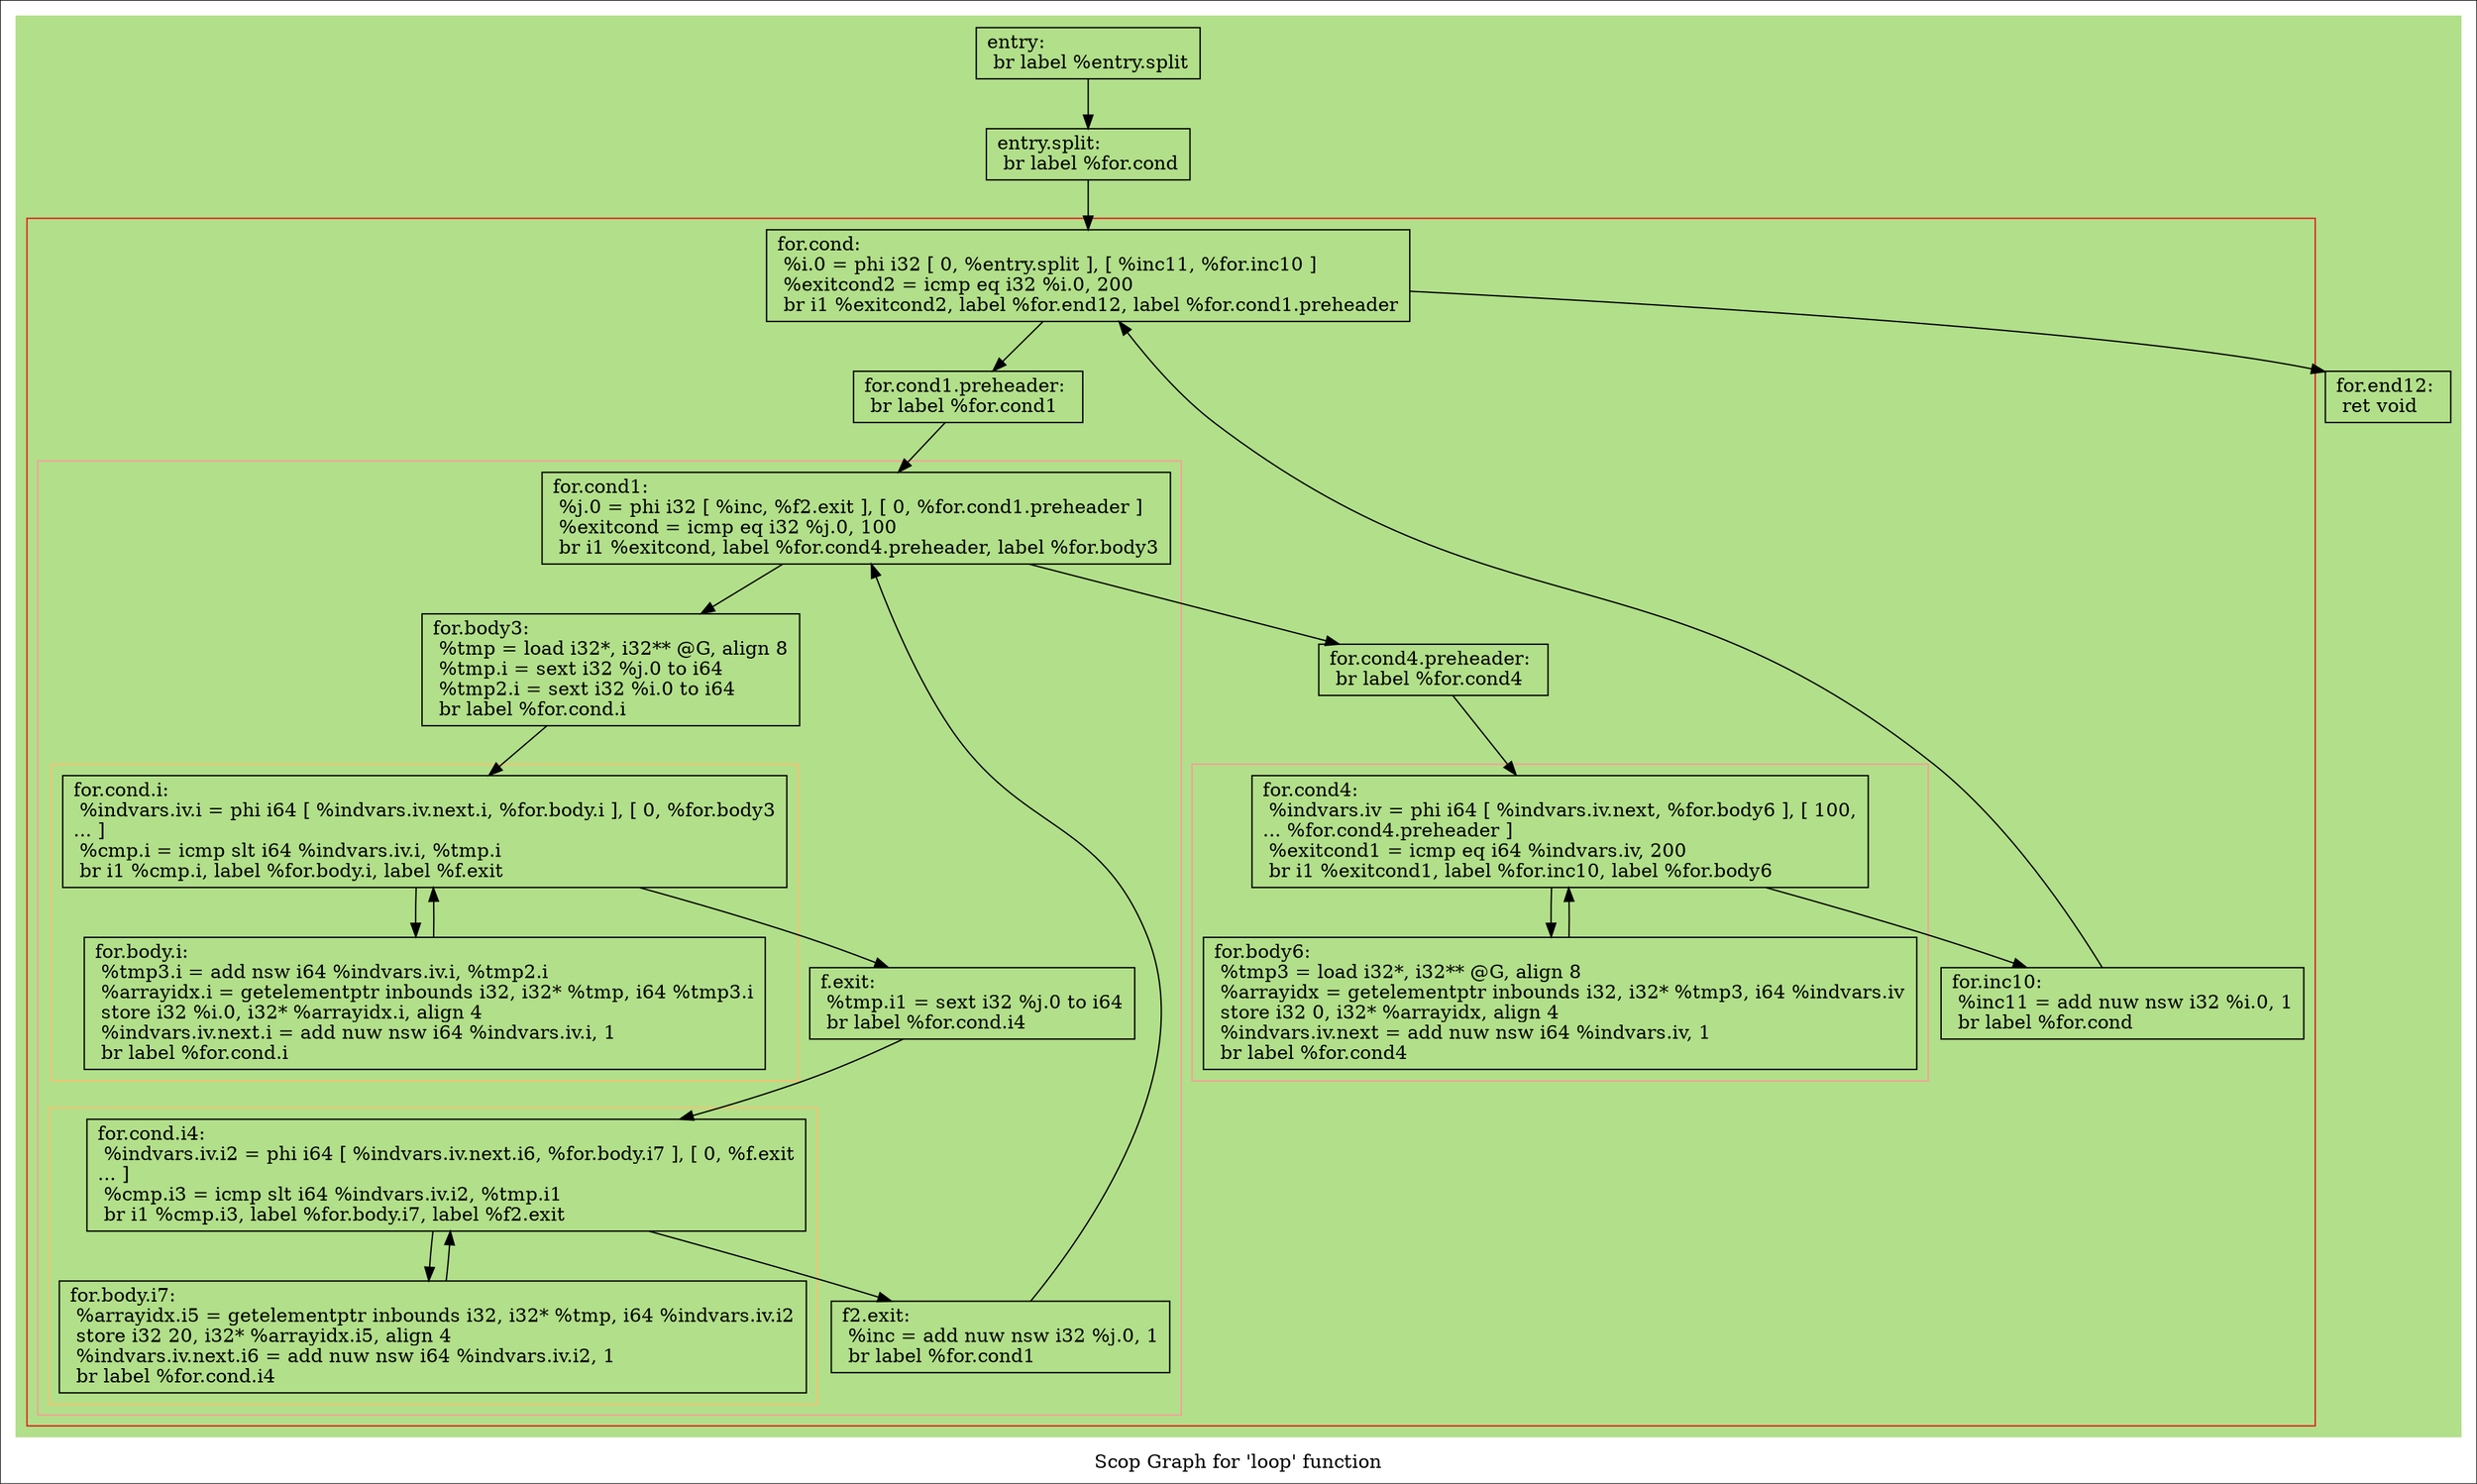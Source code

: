digraph "Scop Graph for 'loop' function" {
	label="Scop Graph for 'loop' function";

	Node0x14819d0 [shape=record,label="{entry:\l  br label %entry.split\l}"];
	Node0x14819d0 -> Node0x1425450;
	Node0x1425450 [shape=record,label="{entry.split:                                      \l  br label %for.cond\l}"];
	Node0x1425450 -> Node0x141f650;
	Node0x141f650 [shape=record,label="{for.cond:                                         \l  %i.0 = phi i32 [ 0, %entry.split ], [ %inc11, %for.inc10 ]\l  %exitcond2 = icmp eq i32 %i.0, 200\l  br i1 %exitcond2, label %for.end12, label %for.cond1.preheader\l}"];
	Node0x141f650 -> Node0x1439950;
	Node0x141f650 -> Node0x1465660;
	Node0x1439950 [shape=record,label="{for.end12:                                        \l  ret void\l}"];
	Node0x1465660 [shape=record,label="{for.cond1.preheader:                              \l  br label %for.cond1\l}"];
	Node0x1465660 -> Node0x148a510;
	Node0x148a510 [shape=record,label="{for.cond1:                                        \l  %j.0 = phi i32 [ %inc, %f2.exit ], [ 0, %for.cond1.preheader ]\l  %exitcond = icmp eq i32 %j.0, 100\l  br i1 %exitcond, label %for.cond4.preheader, label %for.body3\l}"];
	Node0x148a510 -> Node0x144e750;
	Node0x148a510 -> Node0x141fd70;
	Node0x144e750 [shape=record,label="{for.cond4.preheader:                              \l  br label %for.cond4\l}"];
	Node0x144e750 -> Node0x1425690;
	Node0x1425690 [shape=record,label="{for.cond4:                                        \l  %indvars.iv = phi i64 [ %indvars.iv.next, %for.body6 ], [ 100,\l... %for.cond4.preheader ]\l  %exitcond1 = icmp eq i64 %indvars.iv, 200\l  br i1 %exitcond1, label %for.inc10, label %for.body6\l}"];
	Node0x1425690 -> Node0x145cd90;
	Node0x1425690 -> Node0x141f250;
	Node0x145cd90 [shape=record,label="{for.inc10:                                        \l  %inc11 = add nuw nsw i32 %i.0, 1\l  br label %for.cond\l}"];
	Node0x145cd90 -> Node0x141f650[constraint=false];
	Node0x141f250 [shape=record,label="{for.body6:                                        \l  %tmp3 = load i32*, i32** @G, align 8\l  %arrayidx = getelementptr inbounds i32, i32* %tmp3, i64 %indvars.iv\l  store i32 0, i32* %arrayidx, align 4\l  %indvars.iv.next = add nuw nsw i64 %indvars.iv, 1\l  br label %for.cond4\l}"];
	Node0x141f250 -> Node0x1425690[constraint=false];
	Node0x141fd70 [shape=record,label="{for.body3:                                        \l  %tmp = load i32*, i32** @G, align 8\l  %tmp.i = sext i32 %j.0 to i64\l  %tmp2.i = sext i32 %i.0 to i64\l  br label %for.cond.i\l}"];
	Node0x141fd70 -> Node0x141f2b0;
	Node0x141f2b0 [shape=record,label="{for.cond.i:                                       \l  %indvars.iv.i = phi i64 [ %indvars.iv.next.i, %for.body.i ], [ 0, %for.body3\l... ]\l  %cmp.i = icmp slt i64 %indvars.iv.i, %tmp.i\l  br i1 %cmp.i, label %for.body.i, label %f.exit\l}"];
	Node0x141f2b0 -> Node0x141f2d0;
	Node0x141f2b0 -> Node0x1425640;
	Node0x141f2d0 [shape=record,label="{for.body.i:                                       \l  %tmp3.i = add nsw i64 %indvars.iv.i, %tmp2.i\l  %arrayidx.i = getelementptr inbounds i32, i32* %tmp, i64 %tmp3.i\l  store i32 %i.0, i32* %arrayidx.i, align 4\l  %indvars.iv.next.i = add nuw nsw i64 %indvars.iv.i, 1\l  br label %for.cond.i\l}"];
	Node0x141f2d0 -> Node0x141f2b0[constraint=false];
	Node0x1425640 [shape=record,label="{f.exit:                                           \l  %tmp.i1 = sext i32 %j.0 to i64\l  br label %for.cond.i4\l}"];
	Node0x1425640 -> Node0x1425660;
	Node0x1425660 [shape=record,label="{for.cond.i4:                                      \l  %indvars.iv.i2 = phi i64 [ %indvars.iv.next.i6, %for.body.i7 ], [ 0, %f.exit\l... ]\l  %cmp.i3 = icmp slt i64 %indvars.iv.i2, %tmp.i1\l  br i1 %cmp.i3, label %for.body.i7, label %f2.exit\l}"];
	Node0x1425660 -> Node0x144a580;
	Node0x1425660 -> Node0x1427cb0;
	Node0x144a580 [shape=record,label="{for.body.i7:                                      \l  %arrayidx.i5 = getelementptr inbounds i32, i32* %tmp, i64 %indvars.iv.i2\l  store i32 20, i32* %arrayidx.i5, align 4\l  %indvars.iv.next.i6 = add nuw nsw i64 %indvars.iv.i2, 1\l  br label %for.cond.i4\l}"];
	Node0x144a580 -> Node0x1425660[constraint=false];
	Node0x1427cb0 [shape=record,label="{f2.exit:                                          \l  %inc = add nuw nsw i32 %j.0, 1\l  br label %for.cond1\l}"];
	Node0x1427cb0 -> Node0x148a510[constraint=false];
	colorscheme = "paired12"
        subgraph cluster_0x146b020 {
          label = "";
          style = filled;
          color = 3          subgraph cluster_0x1428a40 {
            label = "";
            style = solid;
            color = 6
            subgraph cluster_0x144aef0 {
              label = "";
              style = solid;
              color = 5
              subgraph cluster_0x14210d0 {
                label = "";
                style = solid;
                color = 7
                Node0x141f2b0;
                Node0x141f2d0;
              }
              subgraph cluster_0x1428180 {
                label = "";
                style = solid;
                color = 7
                Node0x1425660;
                Node0x144a580;
              }
              Node0x148a510;
              Node0x141fd70;
              Node0x1425640;
              Node0x1427cb0;
            }
            subgraph cluster_0x14224b0 {
              label = "";
              style = solid;
              color = 5
              Node0x1425690;
              Node0x141f250;
            }
            Node0x141f650;
            Node0x1465660;
            Node0x144e750;
            Node0x145cd90;
          }
          Node0x14819d0;
          Node0x1425450;
          Node0x1439950;
        }
}
